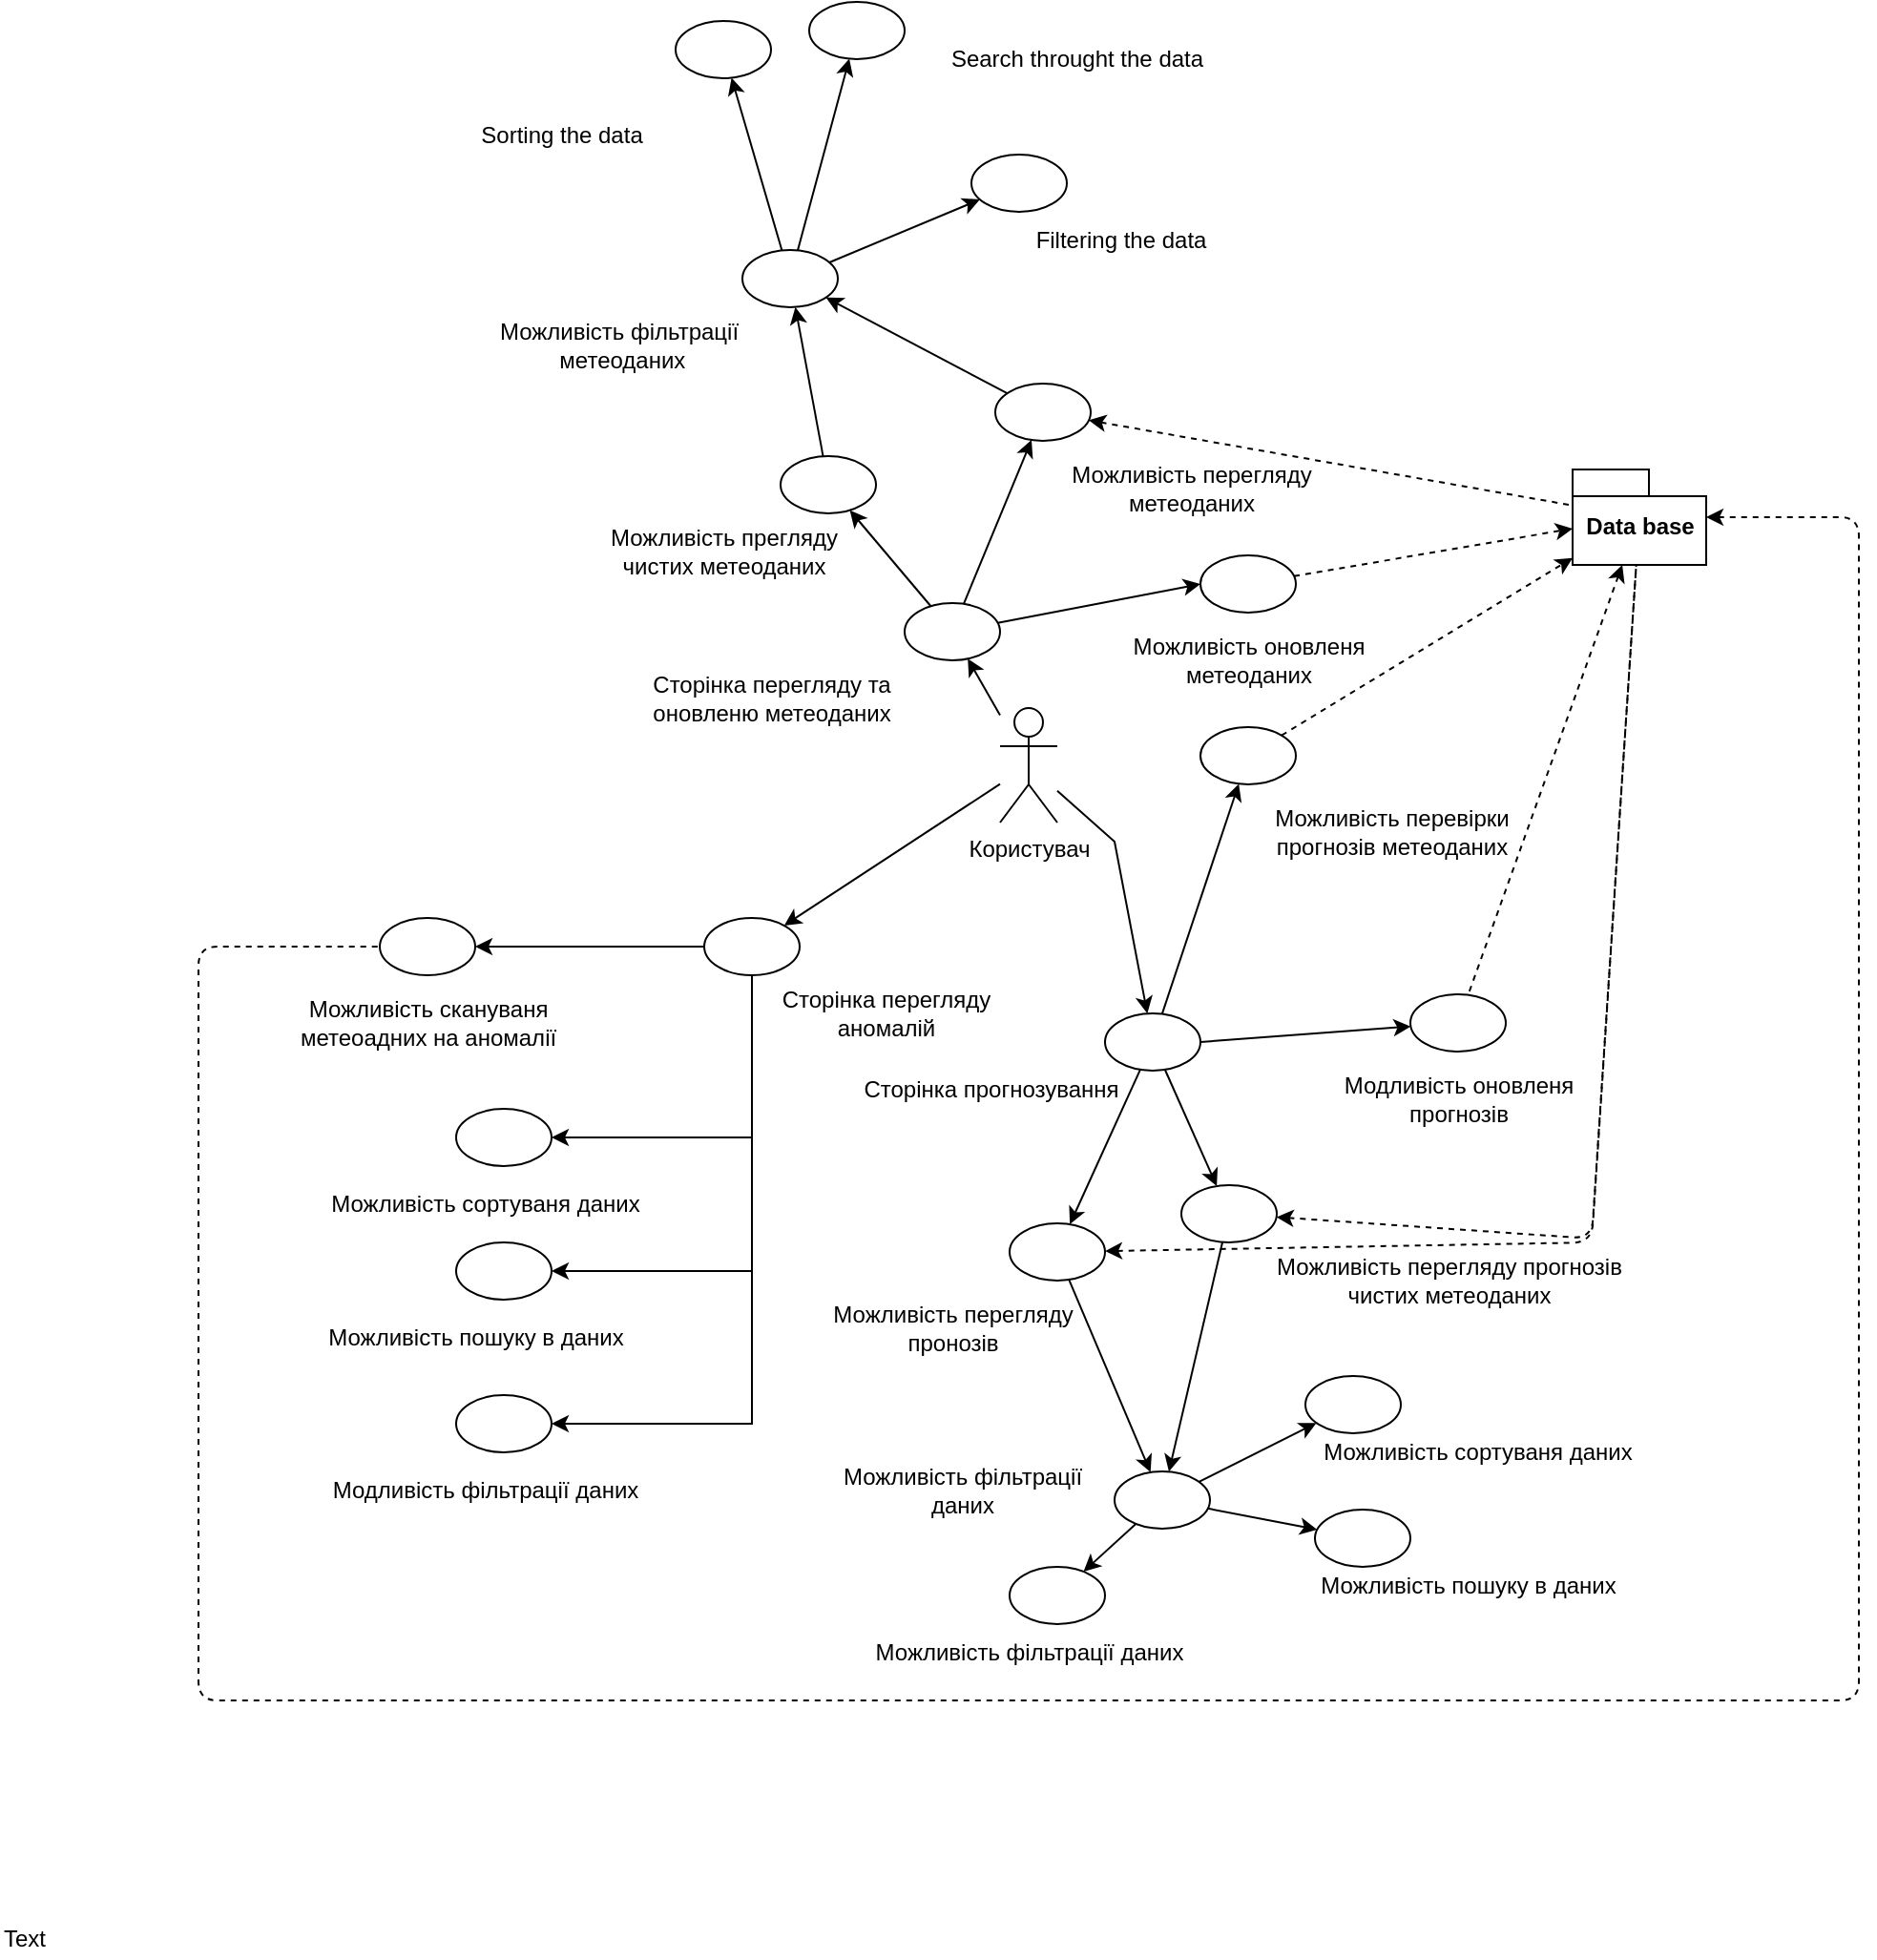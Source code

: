 <mxfile version="17.4.2" type="device"><diagram id="yrBrCh6vaDqj2KBt81jj" name="Page-1"><mxGraphModel dx="1843" dy="1815" grid="1" gridSize="10" guides="0" tooltips="1" connect="1" arrows="1" fold="1" page="1" pageScale="1" pageWidth="827" pageHeight="1169" math="0" shadow="0"><root><mxCell id="0"/><mxCell id="1" parent="0"/><mxCell id="eOF1kJZo80pbztZNc2jb-3" value="" style="rounded=0;orthogonalLoop=1;jettySize=auto;html=1;" parent="1" source="eOF1kJZo80pbztZNc2jb-1" target="eOF1kJZo80pbztZNc2jb-4" edge="1"><mxGeometry relative="1" as="geometry"><Array as="points"><mxPoint x="110" y="10"/></Array></mxGeometry></mxCell><mxCell id="eOF1kJZo80pbztZNc2jb-6" value="" style="rounded=0;orthogonalLoop=1;jettySize=auto;html=1;" parent="1" source="eOF1kJZo80pbztZNc2jb-1" target="eOF1kJZo80pbztZNc2jb-2" edge="1"><mxGeometry relative="1" as="geometry"/></mxCell><mxCell id="eOF1kJZo80pbztZNc2jb-1" value="Користувач" style="shape=umlActor;verticalLabelPosition=bottom;verticalAlign=top;html=1;" parent="1" vertex="1"><mxGeometry x="50" y="-60" width="30" height="60" as="geometry"/></mxCell><mxCell id="eOF1kJZo80pbztZNc2jb-16" style="rounded=0;orthogonalLoop=1;jettySize=auto;html=1;entryX=0;entryY=0.5;entryDx=0;entryDy=0;" parent="1" source="eOF1kJZo80pbztZNc2jb-2" target="eOF1kJZo80pbztZNc2jb-13" edge="1"><mxGeometry relative="1" as="geometry"/></mxCell><mxCell id="eOF1kJZo80pbztZNc2jb-22" style="edgeStyle=none;rounded=0;jumpStyle=sharp;jumpSize=1;orthogonalLoop=1;jettySize=auto;html=1;" parent="1" source="eOF1kJZo80pbztZNc2jb-2" target="eOF1kJZo80pbztZNc2jb-18" edge="1"><mxGeometry relative="1" as="geometry"/></mxCell><mxCell id="JIStWmUKIJlV03fnF95i-4" style="rounded=0;orthogonalLoop=1;jettySize=auto;html=1;" parent="1" source="eOF1kJZo80pbztZNc2jb-2" target="JIStWmUKIJlV03fnF95i-2" edge="1"><mxGeometry relative="1" as="geometry"/></mxCell><mxCell id="eOF1kJZo80pbztZNc2jb-2" value="" style="ellipse;whiteSpace=wrap;html=1;" parent="1" vertex="1"><mxGeometry y="-115" width="50" height="30" as="geometry"/></mxCell><mxCell id="eOF1kJZo80pbztZNc2jb-7" value="" style="endArrow=classic;html=1;jumpStyle=sharp;jumpSize=1;" parent="1" source="eOF1kJZo80pbztZNc2jb-1" target="RKYGYC14eVmz8IewLuwk-3" edge="1"><mxGeometry width="50" height="50" relative="1" as="geometry"><mxPoint x="50" y="210" as="sourcePoint"/><mxPoint x="100" y="160" as="targetPoint"/></mxGeometry></mxCell><mxCell id="eOF1kJZo80pbztZNc2jb-12" value="Сторінка перегляду та &lt;br&gt;оновленю метеоданих" style="text;html=1;align=center;verticalAlign=middle;resizable=0;points=[];autosize=1;" parent="1" vertex="1"><mxGeometry x="-140" y="-80" width="140" height="30" as="geometry"/></mxCell><mxCell id="eOF1kJZo80pbztZNc2jb-15" value="" style="group" parent="1" vertex="1" connectable="0"><mxGeometry x="110" y="-140" width="175" height="70" as="geometry"/></mxCell><mxCell id="eOF1kJZo80pbztZNc2jb-13" value="" style="ellipse;whiteSpace=wrap;html=1;" parent="eOF1kJZo80pbztZNc2jb-15" vertex="1"><mxGeometry x="45" width="50" height="30" as="geometry"/></mxCell><mxCell id="eOF1kJZo80pbztZNc2jb-14" value="Можливість оновленя &lt;br&gt;метеоданих" style="text;html=1;align=center;verticalAlign=middle;resizable=0;points=[];autosize=1;" parent="eOF1kJZo80pbztZNc2jb-15" vertex="1"><mxGeometry y="40" width="140" height="30" as="geometry"/></mxCell><mxCell id="eOF1kJZo80pbztZNc2jb-17" value="" style="group" parent="1" vertex="1" connectable="0"><mxGeometry x="2.5" y="-230" width="150" height="70" as="geometry"/></mxCell><mxCell id="eOF1kJZo80pbztZNc2jb-18" value="" style="ellipse;whiteSpace=wrap;html=1;" parent="eOF1kJZo80pbztZNc2jb-17" vertex="1"><mxGeometry x="45" width="50" height="30" as="geometry"/></mxCell><mxCell id="eOF1kJZo80pbztZNc2jb-21" value="" style="group" parent="1" vertex="1" connectable="0"><mxGeometry x="80" y="100" width="130" height="60" as="geometry"/></mxCell><mxCell id="eOF1kJZo80pbztZNc2jb-4" value="" style="ellipse;whiteSpace=wrap;html=1;" parent="eOF1kJZo80pbztZNc2jb-21" vertex="1"><mxGeometry x="25" width="50" height="30" as="geometry"/></mxCell><mxCell id="eOF1kJZo80pbztZNc2jb-46" value="" style="group" parent="1" vertex="1" connectable="0"><mxGeometry x="-165" y="-420" width="330" height="70" as="geometry"/></mxCell><mxCell id="eOF1kJZo80pbztZNc2jb-47" value="" style="ellipse;whiteSpace=wrap;html=1;" parent="eOF1kJZo80pbztZNc2jb-46" vertex="1"><mxGeometry x="45" width="50" height="30" as="geometry"/></mxCell><mxCell id="M1j5Ew9VErUF1jul8I1Z-2" value="" style="group" parent="eOF1kJZo80pbztZNc2jb-46" vertex="1" connectable="0"><mxGeometry x="70" y="-10" width="260" height="70" as="geometry"/></mxCell><mxCell id="M1j5Ew9VErUF1jul8I1Z-3" value="" style="ellipse;whiteSpace=wrap;html=1;" parent="M1j5Ew9VErUF1jul8I1Z-2" vertex="1"><mxGeometry x="45" width="50" height="30" as="geometry"/></mxCell><mxCell id="M1j5Ew9VErUF1jul8I1Z-4" value="Search throught the data" style="text;html=1;align=center;verticalAlign=middle;resizable=0;points=[];autosize=1;" parent="M1j5Ew9VErUF1jul8I1Z-2" vertex="1"><mxGeometry x="110" y="20" width="150" height="20" as="geometry"/></mxCell><mxCell id="eOF1kJZo80pbztZNc2jb-9" value="Сторінка прогнозування" style="text;html=1;align=center;verticalAlign=middle;resizable=0;points=[];autosize=1;" parent="1" vertex="1"><mxGeometry x="-30" y="130" width="150" height="20" as="geometry"/></mxCell><mxCell id="M1j5Ew9VErUF1jul8I1Z-1" style="rounded=0;orthogonalLoop=1;jettySize=auto;html=1;" parent="1" source="eOF1kJZo80pbztZNc2jb-18" target="JIStWmUKIJlV03fnF95i-55" edge="1"><mxGeometry relative="1" as="geometry"/></mxCell><mxCell id="M1j5Ew9VErUF1jul8I1Z-5" style="edgeStyle=none;rounded=0;orthogonalLoop=1;jettySize=auto;html=1;" parent="1" source="JIStWmUKIJlV03fnF95i-55" target="M1j5Ew9VErUF1jul8I1Z-3" edge="1"><mxGeometry relative="1" as="geometry"/></mxCell><mxCell id="M1j5Ew9VErUF1jul8I1Z-6" value="" style="group" parent="1" vertex="1" connectable="0"><mxGeometry x="-10" y="-350" width="213" height="70" as="geometry"/></mxCell><mxCell id="M1j5Ew9VErUF1jul8I1Z-7" value="" style="ellipse;whiteSpace=wrap;html=1;" parent="M1j5Ew9VErUF1jul8I1Z-6" vertex="1"><mxGeometry x="45" width="50" height="30" as="geometry"/></mxCell><mxCell id="M1j5Ew9VErUF1jul8I1Z-8" value="Filtering the data" style="text;html=1;align=center;verticalAlign=middle;resizable=0;points=[];autosize=1;" parent="M1j5Ew9VErUF1jul8I1Z-6" vertex="1"><mxGeometry x="73" y="35" width="100" height="20" as="geometry"/></mxCell><mxCell id="a6Jz2FhwlCJMHQ2g0PV4-1" value="Text" style="text;html=1;resizable=0;points=[];autosize=1;align=left;verticalAlign=top;spacingTop=-4;" parent="1" vertex="1"><mxGeometry x="-474" y="575" width="40" height="20" as="geometry"/></mxCell><mxCell id="a6Jz2FhwlCJMHQ2g0PV4-2" value="Data base" style="shape=folder;fontStyle=1;spacingTop=10;tabWidth=40;tabHeight=14;tabPosition=left;html=1;" parent="1" vertex="1"><mxGeometry x="350" y="-185" width="70" height="50" as="geometry"/></mxCell><mxCell id="a6Jz2FhwlCJMHQ2g0PV4-3" value="" style="endArrow=none;dashed=1;html=1;startArrow=classic;startFill=1;" parent="1" source="eOF1kJZo80pbztZNc2jb-18" target="a6Jz2FhwlCJMHQ2g0PV4-2" edge="1"><mxGeometry width="50" height="50" relative="1" as="geometry"><mxPoint x="100" y="-130" as="sourcePoint"/><mxPoint x="150" y="-180" as="targetPoint"/></mxGeometry></mxCell><mxCell id="a6Jz2FhwlCJMHQ2g0PV4-4" style="rounded=0;orthogonalLoop=1;jettySize=auto;html=1;startArrow=none;startFill=0;endArrow=classic;endFill=1;dashed=1;" parent="1" source="eOF1kJZo80pbztZNc2jb-13" target="a6Jz2FhwlCJMHQ2g0PV4-2" edge="1"><mxGeometry relative="1" as="geometry"/></mxCell><mxCell id="eOF1kJZo80pbztZNc2jb-31" value="" style="group" parent="1" vertex="1" connectable="0"><mxGeometry x="-320" y="50" width="170" height="80" as="geometry"/></mxCell><mxCell id="eOF1kJZo80pbztZNc2jb-32" value="" style="ellipse;whiteSpace=wrap;html=1;" parent="eOF1kJZo80pbztZNc2jb-31" vertex="1"><mxGeometry x="45" width="50" height="30" as="geometry"/></mxCell><mxCell id="eOF1kJZo80pbztZNc2jb-33" value="Можливість скануваня&lt;br&gt;метеоадних на аномалії" style="text;html=1;align=center;verticalAlign=middle;resizable=0;points=[];autosize=1;" parent="eOF1kJZo80pbztZNc2jb-31" vertex="1"><mxGeometry x="-5" y="40" width="150" height="30" as="geometry"/></mxCell><mxCell id="eOF1kJZo80pbztZNc2jb-49" style="edgeStyle=none;rounded=0;jumpStyle=sharp;jumpSize=1;orthogonalLoop=1;jettySize=auto;html=1;" parent="1" source="RKYGYC14eVmz8IewLuwk-3" target="eOF1kJZo80pbztZNc2jb-32" edge="1"><mxGeometry relative="1" as="geometry"><mxPoint x="-95" y="65" as="sourcePoint"/></mxGeometry></mxCell><mxCell id="a6Jz2FhwlCJMHQ2g0PV4-8" value="" style="endArrow=none;dashed=1;html=1;startArrow=classic;startFill=1;" parent="1" source="a6Jz2FhwlCJMHQ2g0PV4-2" target="JIStWmUKIJlV03fnF95i-36" edge="1"><mxGeometry width="50" height="50" relative="1" as="geometry"><mxPoint x="570.04" y="183.482" as="sourcePoint"/><mxPoint x="470" y="130" as="targetPoint"/><Array as="points"/></mxGeometry></mxCell><mxCell id="a6Jz2FhwlCJMHQ2g0PV4-9" value="" style="endArrow=none;dashed=1;html=1;startArrow=classic;startFill=1;edgeStyle=orthogonalEdgeStyle;" parent="1" source="a6Jz2FhwlCJMHQ2g0PV4-2" target="eOF1kJZo80pbztZNc2jb-32" edge="1"><mxGeometry width="50" height="50" relative="1" as="geometry"><mxPoint x="300" y="470" as="sourcePoint"/><mxPoint x="-350" y="210" as="targetPoint"/><Array as="points"><mxPoint x="500" y="-160"/><mxPoint x="500" y="460"/><mxPoint x="-370" y="460"/><mxPoint x="-370" y="65"/></Array></mxGeometry></mxCell><mxCell id="RKYGYC14eVmz8IewLuwk-2" value="" style="group" parent="1" vertex="1" connectable="0"><mxGeometry x="-150" y="50" width="200" height="70" as="geometry"/></mxCell><mxCell id="RKYGYC14eVmz8IewLuwk-3" value="" style="ellipse;whiteSpace=wrap;html=1;" parent="RKYGYC14eVmz8IewLuwk-2" vertex="1"><mxGeometry x="45" width="50" height="30" as="geometry"/></mxCell><mxCell id="RKYGYC14eVmz8IewLuwk-4" value="Сторінка перегляду &lt;br&gt;аномалій" style="text;html=1;align=center;verticalAlign=middle;resizable=0;points=[];autosize=1;" parent="RKYGYC14eVmz8IewLuwk-2" vertex="1"><mxGeometry x="80" y="35" width="120" height="30" as="geometry"/></mxCell><mxCell id="RKYGYC14eVmz8IewLuwk-5" value="" style="group" parent="1" vertex="1" connectable="0"><mxGeometry x="-280" y="150" width="170" height="70" as="geometry"/></mxCell><mxCell id="RKYGYC14eVmz8IewLuwk-6" value="" style="ellipse;whiteSpace=wrap;html=1;" parent="RKYGYC14eVmz8IewLuwk-5" vertex="1"><mxGeometry x="45" width="50" height="30" as="geometry"/></mxCell><mxCell id="RKYGYC14eVmz8IewLuwk-7" value="Можливість сортуваня даних" style="text;html=1;align=center;verticalAlign=middle;resizable=0;points=[];autosize=1;" parent="RKYGYC14eVmz8IewLuwk-5" vertex="1"><mxGeometry x="-30" y="40" width="180" height="20" as="geometry"/></mxCell><mxCell id="RKYGYC14eVmz8IewLuwk-8" style="rounded=0;orthogonalLoop=1;jettySize=auto;html=1;" parent="1" source="RKYGYC14eVmz8IewLuwk-3" target="RKYGYC14eVmz8IewLuwk-6" edge="1"><mxGeometry relative="1" as="geometry"><Array as="points"><mxPoint x="-80" y="165"/></Array></mxGeometry></mxCell><mxCell id="RKYGYC14eVmz8IewLuwk-9" value="" style="group" parent="1" vertex="1" connectable="0"><mxGeometry x="-280" y="220" width="170" height="70" as="geometry"/></mxCell><mxCell id="RKYGYC14eVmz8IewLuwk-10" value="" style="ellipse;whiteSpace=wrap;html=1;" parent="RKYGYC14eVmz8IewLuwk-9" vertex="1"><mxGeometry x="45" width="50" height="30" as="geometry"/></mxCell><mxCell id="RKYGYC14eVmz8IewLuwk-11" value="Можливість пошуку в даних" style="text;html=1;align=center;verticalAlign=middle;resizable=0;points=[];autosize=1;" parent="RKYGYC14eVmz8IewLuwk-9" vertex="1"><mxGeometry x="-30" y="40" width="170" height="20" as="geometry"/></mxCell><mxCell id="RKYGYC14eVmz8IewLuwk-12" style="edgeStyle=none;rounded=0;orthogonalLoop=1;jettySize=auto;html=1;" parent="1" source="RKYGYC14eVmz8IewLuwk-3" target="RKYGYC14eVmz8IewLuwk-10" edge="1"><mxGeometry relative="1" as="geometry"><Array as="points"><mxPoint x="-80" y="235"/></Array></mxGeometry></mxCell><mxCell id="RKYGYC14eVmz8IewLuwk-13" value="" style="group" parent="1" vertex="1" connectable="0"><mxGeometry x="-280" y="300" width="175" height="70" as="geometry"/></mxCell><mxCell id="RKYGYC14eVmz8IewLuwk-14" value="" style="ellipse;whiteSpace=wrap;html=1;" parent="RKYGYC14eVmz8IewLuwk-13" vertex="1"><mxGeometry x="45" width="50" height="30" as="geometry"/></mxCell><mxCell id="RKYGYC14eVmz8IewLuwk-16" style="edgeStyle=none;rounded=0;orthogonalLoop=1;jettySize=auto;html=1;" parent="1" source="RKYGYC14eVmz8IewLuwk-3" target="RKYGYC14eVmz8IewLuwk-14" edge="1"><mxGeometry relative="1" as="geometry"><Array as="points"><mxPoint x="-80" y="315"/></Array></mxGeometry></mxCell><mxCell id="JIStWmUKIJlV03fnF95i-1" value="" style="group" parent="1" vertex="1" connectable="0"><mxGeometry x="-110" y="-192" width="150" height="70" as="geometry"/></mxCell><mxCell id="JIStWmUKIJlV03fnF95i-2" value="" style="ellipse;whiteSpace=wrap;html=1;" parent="JIStWmUKIJlV03fnF95i-1" vertex="1"><mxGeometry x="45" width="50" height="30" as="geometry"/></mxCell><mxCell id="JIStWmUKIJlV03fnF95i-3" value="Можливість прегляду&lt;br&gt;чистих метеоданих" style="text;html=1;align=center;verticalAlign=middle;resizable=0;points=[];autosize=1;" parent="JIStWmUKIJlV03fnF95i-1" vertex="1"><mxGeometry x="-50" y="35" width="130" height="30" as="geometry"/></mxCell><mxCell id="JIStWmUKIJlV03fnF95i-5" style="edgeStyle=none;rounded=0;orthogonalLoop=1;jettySize=auto;html=1;" parent="1" source="JIStWmUKIJlV03fnF95i-55" target="eOF1kJZo80pbztZNc2jb-47" edge="1"><mxGeometry relative="1" as="geometry"><mxPoint x="449.566" y="-167.784" as="sourcePoint"/></mxGeometry></mxCell><mxCell id="JIStWmUKIJlV03fnF95i-6" style="edgeStyle=none;rounded=0;orthogonalLoop=1;jettySize=auto;html=1;" parent="1" source="JIStWmUKIJlV03fnF95i-2" target="JIStWmUKIJlV03fnF95i-55" edge="1"><mxGeometry relative="1" as="geometry"><mxPoint x="370" y="-220" as="sourcePoint"/></mxGeometry></mxCell><mxCell id="JIStWmUKIJlV03fnF95i-7" style="edgeStyle=none;rounded=0;orthogonalLoop=1;jettySize=auto;html=1;" parent="1" source="JIStWmUKIJlV03fnF95i-55" target="M1j5Ew9VErUF1jul8I1Z-7" edge="1"><mxGeometry relative="1" as="geometry"/></mxCell><mxCell id="JIStWmUKIJlV03fnF95i-10" style="edgeStyle=none;rounded=0;jumpStyle=sharp;jumpSize=1;orthogonalLoop=1;jettySize=auto;html=1;" parent="1" source="eOF1kJZo80pbztZNc2jb-4" target="JIStWmUKIJlV03fnF95i-15" edge="1"><mxGeometry relative="1" as="geometry"><mxPoint x="214.964" y="341.695" as="sourcePoint"/></mxGeometry></mxCell><mxCell id="JIStWmUKIJlV03fnF95i-11" style="rounded=0;orthogonalLoop=1;jettySize=auto;html=1;" parent="1" source="eOF1kJZo80pbztZNc2jb-4" target="JIStWmUKIJlV03fnF95i-28" edge="1"><mxGeometry relative="1" as="geometry"><mxPoint x="190" y="327.5" as="sourcePoint"/></mxGeometry></mxCell><mxCell id="JIStWmUKIJlV03fnF95i-14" value="" style="group" parent="1" vertex="1" connectable="0"><mxGeometry x="10" y="210" width="150" height="70" as="geometry"/></mxCell><mxCell id="JIStWmUKIJlV03fnF95i-15" value="" style="ellipse;whiteSpace=wrap;html=1;" parent="JIStWmUKIJlV03fnF95i-14" vertex="1"><mxGeometry x="45" width="50" height="30" as="geometry"/></mxCell><mxCell id="JIStWmUKIJlV03fnF95i-16" value="Можливість перегляду&lt;br&gt;пронозів" style="text;html=1;align=center;verticalAlign=middle;resizable=0;points=[];autosize=1;" parent="JIStWmUKIJlV03fnF95i-14" vertex="1"><mxGeometry x="-55" y="40" width="140" height="30" as="geometry"/></mxCell><mxCell id="JIStWmUKIJlV03fnF95i-22" style="edgeStyle=none;rounded=0;orthogonalLoop=1;jettySize=auto;html=1;" parent="1" source="JIStWmUKIJlV03fnF95i-15" target="JIStWmUKIJlV03fnF95i-42" edge="1"><mxGeometry relative="1" as="geometry"/></mxCell><mxCell id="JIStWmUKIJlV03fnF95i-27" value="" style="group" parent="1" vertex="1" connectable="0"><mxGeometry x="80" y="290" width="310" height="170" as="geometry"/></mxCell><mxCell id="JIStWmUKIJlV03fnF95i-41" value="" style="group" parent="JIStWmUKIJlV03fnF95i-27" vertex="1" connectable="0"><mxGeometry x="-15" y="50" width="150" height="120" as="geometry"/></mxCell><mxCell id="JIStWmUKIJlV03fnF95i-42" value="" style="ellipse;whiteSpace=wrap;html=1;" parent="JIStWmUKIJlV03fnF95i-41" vertex="1"><mxGeometry x="45" width="50" height="30" as="geometry"/></mxCell><mxCell id="JIStWmUKIJlV03fnF95i-23" value="" style="group" parent="JIStWmUKIJlV03fnF95i-41" vertex="1" connectable="0"><mxGeometry x="-55" y="50" width="175" height="70" as="geometry"/></mxCell><mxCell id="JIStWmUKIJlV03fnF95i-24" value="" style="ellipse;whiteSpace=wrap;html=1;" parent="JIStWmUKIJlV03fnF95i-23" vertex="1"><mxGeometry x="45" width="50" height="30" as="geometry"/></mxCell><mxCell id="JIStWmUKIJlV03fnF95i-25" value="Можливість фільтрації даних" style="text;html=1;align=center;verticalAlign=middle;resizable=0;points=[];autosize=1;" parent="JIStWmUKIJlV03fnF95i-23" vertex="1"><mxGeometry x="-35" y="35" width="180" height="20" as="geometry"/></mxCell><mxCell id="JIStWmUKIJlV03fnF95i-26" style="edgeStyle=none;rounded=0;orthogonalLoop=1;jettySize=auto;html=1;" parent="JIStWmUKIJlV03fnF95i-41" source="JIStWmUKIJlV03fnF95i-42" target="JIStWmUKIJlV03fnF95i-24" edge="1"><mxGeometry relative="1" as="geometry"/></mxCell><mxCell id="JIStWmUKIJlV03fnF95i-34" value="" style="ellipse;whiteSpace=wrap;html=1;" parent="JIStWmUKIJlV03fnF95i-27" vertex="1"><mxGeometry x="130" width="50" height="30" as="geometry"/></mxCell><mxCell id="JIStWmUKIJlV03fnF95i-30" style="edgeStyle=none;rounded=0;orthogonalLoop=1;jettySize=auto;html=1;" parent="JIStWmUKIJlV03fnF95i-27" source="JIStWmUKIJlV03fnF95i-42" target="JIStWmUKIJlV03fnF95i-34" edge="1"><mxGeometry relative="1" as="geometry"><mxPoint x="260" y="-157.5" as="sourcePoint"/><mxPoint x="445.3" y="-80.184" as="targetPoint"/></mxGeometry></mxCell><mxCell id="JIStWmUKIJlV03fnF95i-17" value="Можливість сортуваня даних" style="text;html=1;align=center;verticalAlign=middle;resizable=0;points=[];autosize=1;" parent="JIStWmUKIJlV03fnF95i-27" vertex="1"><mxGeometry x="130" y="30" width="180" height="20" as="geometry"/></mxCell><mxCell id="JIStWmUKIJlV03fnF95i-19" value="" style="group" parent="JIStWmUKIJlV03fnF95i-27" vertex="1" connectable="0"><mxGeometry x="90" y="70" width="170" height="70" as="geometry"/></mxCell><mxCell id="JIStWmUKIJlV03fnF95i-20" value="" style="ellipse;whiteSpace=wrap;html=1;" parent="JIStWmUKIJlV03fnF95i-19" vertex="1"><mxGeometry x="45" width="50" height="30" as="geometry"/></mxCell><mxCell id="JIStWmUKIJlV03fnF95i-21" value="Можливість пошуку в даних" style="text;html=1;align=center;verticalAlign=middle;resizable=0;points=[];autosize=1;" parent="JIStWmUKIJlV03fnF95i-19" vertex="1"><mxGeometry x="40" y="30" width="170" height="20" as="geometry"/></mxCell><mxCell id="JIStWmUKIJlV03fnF95i-31" style="edgeStyle=none;rounded=0;orthogonalLoop=1;jettySize=auto;html=1;" parent="JIStWmUKIJlV03fnF95i-27" source="JIStWmUKIJlV03fnF95i-42" target="JIStWmUKIJlV03fnF95i-20" edge="1"><mxGeometry relative="1" as="geometry"><mxPoint x="240" y="-117.5" as="sourcePoint"/></mxGeometry></mxCell><mxCell id="JIStWmUKIJlV03fnF95i-35" value="" style="group" parent="1" vertex="1" connectable="0"><mxGeometry x="220" y="90" width="150" height="70" as="geometry"/></mxCell><mxCell id="JIStWmUKIJlV03fnF95i-36" value="" style="ellipse;whiteSpace=wrap;html=1;" parent="JIStWmUKIJlV03fnF95i-35" vertex="1"><mxGeometry x="45" width="50" height="30" as="geometry"/></mxCell><mxCell id="JIStWmUKIJlV03fnF95i-37" value="Модливість оновленя&lt;br&gt;прогнозів" style="text;html=1;align=center;verticalAlign=middle;resizable=0;points=[];autosize=1;" parent="JIStWmUKIJlV03fnF95i-35" vertex="1"><mxGeometry y="40" width="140" height="30" as="geometry"/></mxCell><mxCell id="JIStWmUKIJlV03fnF95i-38" style="edgeStyle=none;rounded=0;orthogonalLoop=1;jettySize=auto;html=1;exitX=1;exitY=0.5;exitDx=0;exitDy=0;" parent="1" source="eOF1kJZo80pbztZNc2jb-4" target="JIStWmUKIJlV03fnF95i-36" edge="1"><mxGeometry relative="1" as="geometry"/></mxCell><mxCell id="JIStWmUKIJlV03fnF95i-39" value="" style="endArrow=none;dashed=1;html=1;startArrow=classic;startFill=1;" parent="1" source="JIStWmUKIJlV03fnF95i-28" target="a6Jz2FhwlCJMHQ2g0PV4-2" edge="1"><mxGeometry width="50" height="50" relative="1" as="geometry"><mxPoint x="424.778" y="183.231" as="sourcePoint"/><mxPoint x="640.223" y="425" as="targetPoint"/><Array as="points"><mxPoint x="360" y="218"/></Array></mxGeometry></mxCell><mxCell id="JIStWmUKIJlV03fnF95i-28" value="" style="ellipse;whiteSpace=wrap;html=1;" parent="1" vertex="1"><mxGeometry x="145" y="190" width="50" height="30" as="geometry"/></mxCell><mxCell id="JIStWmUKIJlV03fnF95i-32" style="edgeStyle=none;rounded=0;orthogonalLoop=1;jettySize=auto;html=1;" parent="1" source="JIStWmUKIJlV03fnF95i-28" target="JIStWmUKIJlV03fnF95i-42" edge="1"><mxGeometry relative="1" as="geometry"><mxPoint x="190" y="330" as="sourcePoint"/></mxGeometry></mxCell><mxCell id="JIStWmUKIJlV03fnF95i-44" value="" style="endArrow=none;dashed=1;html=1;startArrow=classic;startFill=1;" parent="1" source="JIStWmUKIJlV03fnF95i-15" target="a6Jz2FhwlCJMHQ2g0PV4-2" edge="1"><mxGeometry width="50" height="50" relative="1" as="geometry"><mxPoint x="99.993" y="225.342" as="sourcePoint"/><mxPoint x="447.496" y="-142" as="targetPoint"/><Array as="points"><mxPoint x="360" y="220"/></Array></mxGeometry></mxCell><mxCell id="JIStWmUKIJlV03fnF95i-43" value="Можливість фільтрації &lt;br&gt;даних" style="text;html=1;align=center;verticalAlign=middle;resizable=0;points=[];autosize=1;" parent="1" vertex="1"><mxGeometry x="-40" y="335" width="140" height="30" as="geometry"/></mxCell><mxCell id="JIStWmUKIJlV03fnF95i-46" value="" style="group" parent="1" vertex="1" connectable="0"><mxGeometry x="110" y="-50" width="215" height="70" as="geometry"/></mxCell><mxCell id="JIStWmUKIJlV03fnF95i-47" value="" style="ellipse;whiteSpace=wrap;html=1;" parent="JIStWmUKIJlV03fnF95i-46" vertex="1"><mxGeometry x="45" width="50" height="30" as="geometry"/></mxCell><mxCell id="JIStWmUKIJlV03fnF95i-48" value="Можливість перевірки&lt;br&gt;прогнозів метеоданих" style="text;html=1;align=center;verticalAlign=middle;resizable=0;points=[];autosize=1;" parent="JIStWmUKIJlV03fnF95i-46" vertex="1"><mxGeometry x="75" y="40" width="140" height="30" as="geometry"/></mxCell><mxCell id="JIStWmUKIJlV03fnF95i-49" style="edgeStyle=none;rounded=0;orthogonalLoop=1;jettySize=auto;html=1;dashed=1;" parent="1" source="JIStWmUKIJlV03fnF95i-47" target="a6Jz2FhwlCJMHQ2g0PV4-2" edge="1"><mxGeometry relative="1" as="geometry"/></mxCell><mxCell id="JIStWmUKIJlV03fnF95i-50" style="edgeStyle=none;rounded=0;orthogonalLoop=1;jettySize=auto;html=1;" parent="1" source="eOF1kJZo80pbztZNc2jb-4" target="JIStWmUKIJlV03fnF95i-47" edge="1"><mxGeometry relative="1" as="geometry"/></mxCell><mxCell id="JIStWmUKIJlV03fnF95i-54" value="" style="group" parent="1" vertex="1" connectable="0"><mxGeometry x="-130" y="-300" width="150" height="70" as="geometry"/></mxCell><mxCell id="JIStWmUKIJlV03fnF95i-55" value="" style="ellipse;whiteSpace=wrap;html=1;" parent="JIStWmUKIJlV03fnF95i-54" vertex="1"><mxGeometry x="45" width="50" height="30" as="geometry"/></mxCell><mxCell id="JIStWmUKIJlV03fnF95i-29" value="Можливість перегляду прогнозів&lt;br&gt;чистих метеоданих" style="text;html=1;align=center;verticalAlign=middle;resizable=0;points=[];autosize=1;" parent="1" vertex="1"><mxGeometry x="185" y="225" width="200" height="30" as="geometry"/></mxCell><mxCell id="JIStWmUKIJlV03fnF95i-56" value="Можливість фільтрації&lt;br&gt;&amp;nbsp;метеоданих" style="text;html=1;align=center;verticalAlign=middle;resizable=0;points=[];autosize=1;" parent="1" vertex="1"><mxGeometry x="-220" y="-265" width="140" height="30" as="geometry"/></mxCell><mxCell id="eOF1kJZo80pbztZNc2jb-48" value="Sorting the data" style="text;html=1;align=center;verticalAlign=middle;resizable=0;points=[];autosize=1;" parent="1" vertex="1"><mxGeometry x="-230" y="-370" width="100" height="20" as="geometry"/></mxCell><mxCell id="eOF1kJZo80pbztZNc2jb-19" value="Можливість перегляду &lt;br&gt;метеоданих" style="text;html=1;align=center;verticalAlign=middle;resizable=0;points=[];autosize=1;" parent="1" vertex="1"><mxGeometry x="80" y="-190" width="140" height="30" as="geometry"/></mxCell><mxCell id="RKYGYC14eVmz8IewLuwk-15" value="Модливість фільтрації даних" style="text;html=1;align=center;verticalAlign=middle;resizable=0;points=[];autosize=1;" parent="1" vertex="1"><mxGeometry x="-310" y="340" width="180" height="20" as="geometry"/></mxCell></root></mxGraphModel></diagram></mxfile>